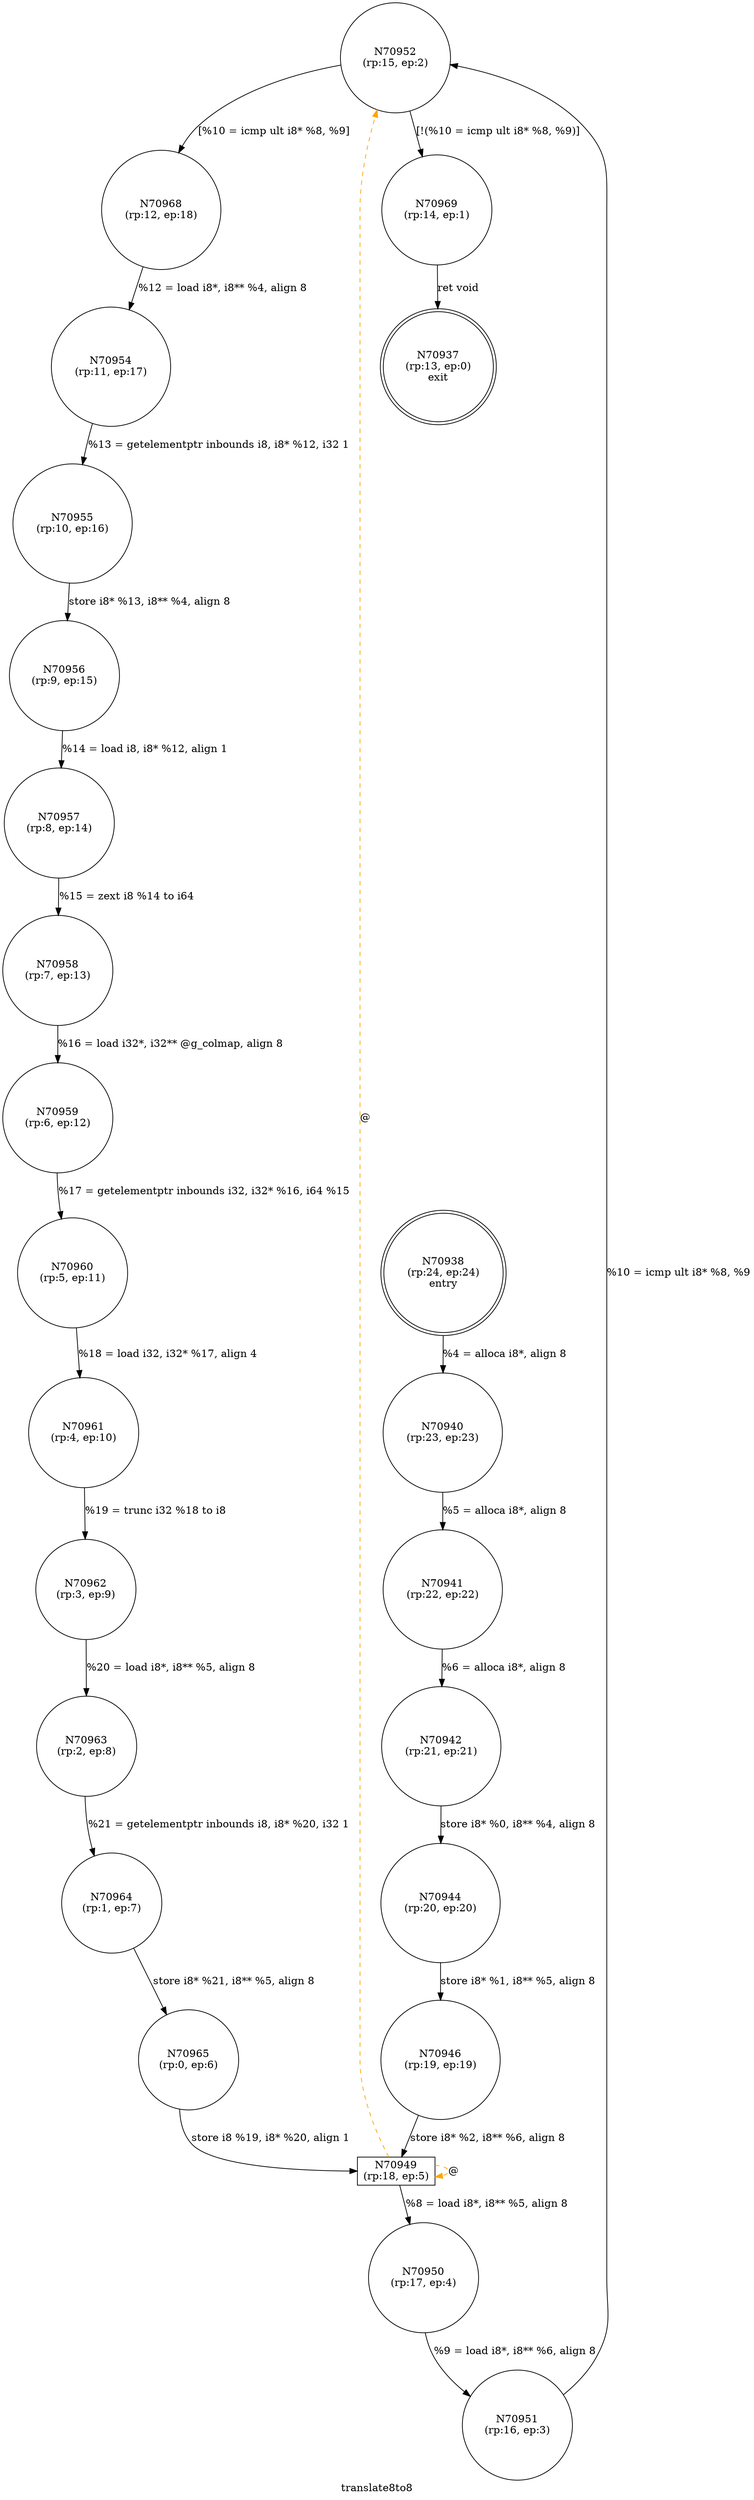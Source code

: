 digraph translate8to8 {
label="translate8to8"
70937 [label="N70937\n(rp:13, ep:0)\nexit", shape="doublecircle"]
70938 [label="N70938\n(rp:24, ep:24)\nentry", shape="doublecircle"]
70938 -> 70940 [label="%4 = alloca i8*, align 8"]
70940 [label="N70940\n(rp:23, ep:23)", shape="circle"]
70940 -> 70941 [label="%5 = alloca i8*, align 8"]
70941 [label="N70941\n(rp:22, ep:22)", shape="circle"]
70941 -> 70942 [label="%6 = alloca i8*, align 8"]
70942 [label="N70942\n(rp:21, ep:21)", shape="circle"]
70942 -> 70944 [label="store i8* %0, i8** %4, align 8"]
70944 [label="N70944\n(rp:20, ep:20)", shape="circle"]
70944 -> 70946 [label="store i8* %1, i8** %5, align 8"]
70946 [label="N70946\n(rp:19, ep:19)", shape="circle"]
70946 -> 70949 [label="store i8* %2, i8** %6, align 8"]
70949 [label="N70949\n(rp:18, ep:5)", shape="box"]
70949 -> 70950 [label="%8 = load i8*, i8** %5, align 8"]
70949 -> 70949 [label="@", style="dashed", color="orange"]
70949 -> 70952 [label="@", style="dashed", color="orange"]
70950 [label="N70950\n(rp:17, ep:4)", shape="circle"]
70950 -> 70951 [label="%9 = load i8*, i8** %6, align 8"]
70951 [label="N70951\n(rp:16, ep:3)", shape="circle"]
70951 -> 70952 [label="%10 = icmp ult i8* %8, %9"]
70952 [label="N70952\n(rp:15, ep:2)", shape="circle"]
70952 -> 70968 [label="[%10 = icmp ult i8* %8, %9]"]
70952 -> 70969 [label="[!(%10 = icmp ult i8* %8, %9)]"]
70954 [label="N70954\n(rp:11, ep:17)", shape="circle"]
70954 -> 70955 [label="%13 = getelementptr inbounds i8, i8* %12, i32 1"]
70955 [label="N70955\n(rp:10, ep:16)", shape="circle"]
70955 -> 70956 [label="store i8* %13, i8** %4, align 8"]
70956 [label="N70956\n(rp:9, ep:15)", shape="circle"]
70956 -> 70957 [label="%14 = load i8, i8* %12, align 1"]
70957 [label="N70957\n(rp:8, ep:14)", shape="circle"]
70957 -> 70958 [label="%15 = zext i8 %14 to i64"]
70958 [label="N70958\n(rp:7, ep:13)", shape="circle"]
70958 -> 70959 [label="%16 = load i32*, i32** @g_colmap, align 8"]
70959 [label="N70959\n(rp:6, ep:12)", shape="circle"]
70959 -> 70960 [label="%17 = getelementptr inbounds i32, i32* %16, i64 %15"]
70960 [label="N70960\n(rp:5, ep:11)", shape="circle"]
70960 -> 70961 [label="%18 = load i32, i32* %17, align 4"]
70961 [label="N70961\n(rp:4, ep:10)", shape="circle"]
70961 -> 70962 [label="%19 = trunc i32 %18 to i8"]
70962 [label="N70962\n(rp:3, ep:9)", shape="circle"]
70962 -> 70963 [label="%20 = load i8*, i8** %5, align 8"]
70963 [label="N70963\n(rp:2, ep:8)", shape="circle"]
70963 -> 70964 [label="%21 = getelementptr inbounds i8, i8* %20, i32 1"]
70964 [label="N70964\n(rp:1, ep:7)", shape="circle"]
70964 -> 70965 [label="store i8* %21, i8** %5, align 8"]
70965 [label="N70965\n(rp:0, ep:6)", shape="circle"]
70965 -> 70949 [label="store i8 %19, i8* %20, align 1"]
70968 [label="N70968\n(rp:12, ep:18)", shape="circle"]
70968 -> 70954 [label="%12 = load i8*, i8** %4, align 8"]
70969 [label="N70969\n(rp:14, ep:1)", shape="circle"]
70969 -> 70937 [label="ret void"]
}
